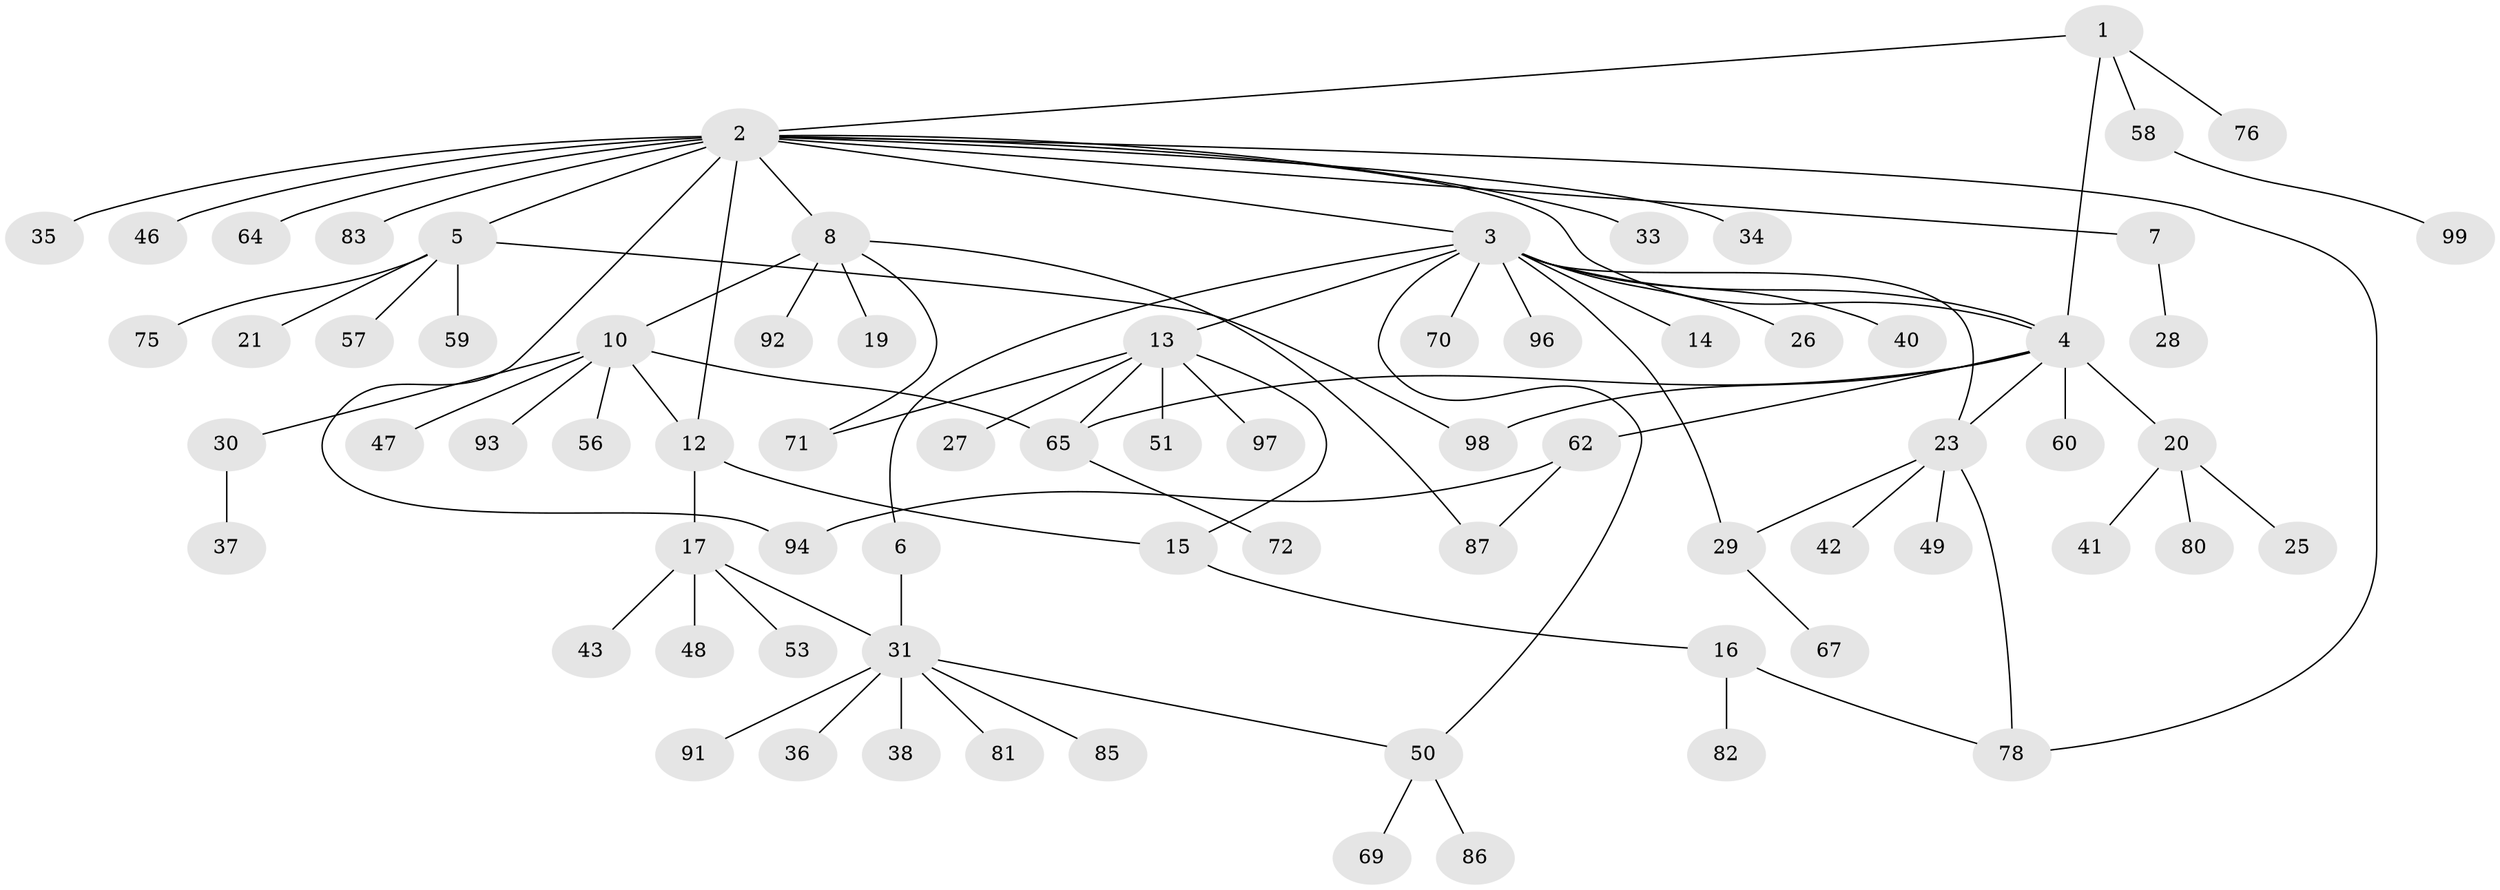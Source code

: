 // original degree distribution, {5: 0.08, 16: 0.01, 13: 0.01, 9: 0.02, 2: 0.21, 3: 0.06, 7: 0.02, 1: 0.55, 4: 0.04}
// Generated by graph-tools (version 1.1) at 2025/11/02/21/25 10:11:09]
// undirected, 74 vertices, 89 edges
graph export_dot {
graph [start="1"]
  node [color=gray90,style=filled];
  1 [super="+68"];
  2 [super="+11"];
  3 [super="+18"];
  4 [super="+52"];
  5 [super="+66"];
  6;
  7 [super="+100"];
  8 [super="+9"];
  10 [super="+39"];
  12 [super="+54"];
  13 [super="+24"];
  14;
  15 [super="+22"];
  16 [super="+84"];
  17;
  19;
  20 [super="+61"];
  21;
  23 [super="+32"];
  25;
  26 [super="+44"];
  27 [super="+89"];
  28;
  29 [super="+45"];
  30;
  31 [super="+63"];
  33;
  34 [super="+55"];
  35;
  36;
  37;
  38 [super="+73"];
  40;
  41;
  42;
  43;
  46;
  47;
  48;
  49;
  50 [super="+90"];
  51;
  53 [super="+88"];
  56;
  57;
  58;
  59 [super="+74"];
  60 [super="+77"];
  62 [super="+95"];
  64;
  65 [super="+79"];
  67;
  69;
  70;
  71;
  72;
  75;
  76;
  78;
  80;
  81;
  82;
  83;
  85;
  86;
  87;
  91;
  92;
  93;
  94;
  96;
  97;
  98;
  99;
  1 -- 2;
  1 -- 58;
  1 -- 76;
  1 -- 4;
  2 -- 3;
  2 -- 4;
  2 -- 5;
  2 -- 7;
  2 -- 8;
  2 -- 12 [weight=2];
  2 -- 33;
  2 -- 34;
  2 -- 35;
  2 -- 46;
  2 -- 64;
  2 -- 83;
  2 -- 94;
  2 -- 78;
  3 -- 4;
  3 -- 6;
  3 -- 13;
  3 -- 14;
  3 -- 23;
  3 -- 26;
  3 -- 29;
  3 -- 40;
  3 -- 50;
  3 -- 70;
  3 -- 96;
  4 -- 20;
  4 -- 23;
  4 -- 60;
  4 -- 62;
  4 -- 65;
  4 -- 98;
  5 -- 21;
  5 -- 57;
  5 -- 59;
  5 -- 98;
  5 -- 75;
  6 -- 31;
  7 -- 28;
  8 -- 10;
  8 -- 19;
  8 -- 71;
  8 -- 87;
  8 -- 92;
  10 -- 12;
  10 -- 30;
  10 -- 47;
  10 -- 56;
  10 -- 65;
  10 -- 93;
  12 -- 15;
  12 -- 17;
  13 -- 15;
  13 -- 27;
  13 -- 65;
  13 -- 97;
  13 -- 51;
  13 -- 71;
  15 -- 16;
  16 -- 78;
  16 -- 82;
  17 -- 31;
  17 -- 43;
  17 -- 48;
  17 -- 53;
  20 -- 25;
  20 -- 41;
  20 -- 80;
  23 -- 42;
  23 -- 78;
  23 -- 49;
  23 -- 29;
  29 -- 67;
  30 -- 37;
  31 -- 36;
  31 -- 38;
  31 -- 50;
  31 -- 81;
  31 -- 85;
  31 -- 91;
  50 -- 69;
  50 -- 86;
  58 -- 99;
  62 -- 87;
  62 -- 94;
  65 -- 72;
}
